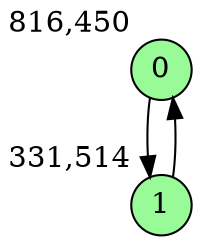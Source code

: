 digraph G {
graph [bgcolor=white]
node [shape=circle, style = filled, fillcolor=white,fixedsize=true, width=0.4, height=0.3 ]
0[xlabel="816,450", pos = "7.57813,1!", fillcolor=palegreen ];
1[xlabel="331,514", pos = "0,0!", fillcolor=palegreen ];
0->1 ;
1->0 ;
}
